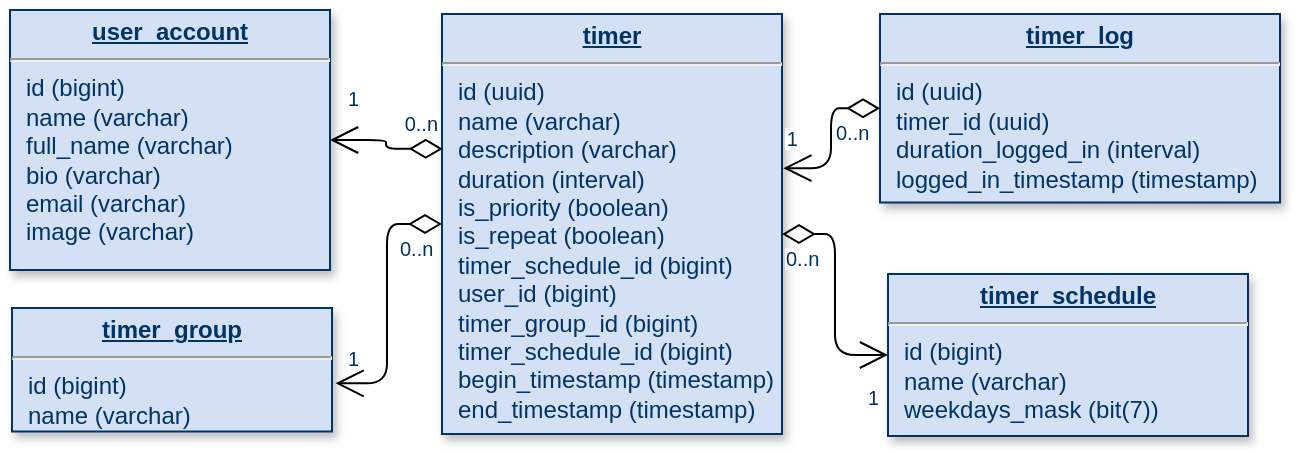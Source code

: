 <mxfile version="21.3.7" type="device">
  <diagram name="Page-1" id="efa7a0a1-bf9b-a30e-e6df-94a7791c09e9">
    <mxGraphModel dx="819" dy="482" grid="1" gridSize="10" guides="1" tooltips="1" connect="1" arrows="1" fold="1" page="1" pageScale="1" pageWidth="826" pageHeight="1169" background="none" math="0" shadow="0">
      <root>
        <mxCell id="0" />
        <mxCell id="1" parent="0" />
        <mxCell id="20" value="&lt;p style=&quot;margin: 0px; margin-top: 4px; text-align: center; text-decoration: underline;&quot;&gt;&lt;strong&gt;timer&lt;/strong&gt;&lt;/p&gt;&lt;hr&gt;&lt;p style=&quot;margin: 0px; margin-left: 8px;&quot;&gt;id (uuid)&lt;/p&gt;&lt;p style=&quot;margin: 0px; margin-left: 8px;&quot;&gt;name (varchar)&lt;/p&gt;&lt;p style=&quot;margin: 0px; margin-left: 8px;&quot;&gt;description (varchar)&lt;/p&gt;&lt;p style=&quot;margin: 0px; margin-left: 8px;&quot;&gt;duration (interval)&lt;/p&gt;&lt;p style=&quot;margin: 0px; margin-left: 8px;&quot;&gt;is_priority (boolean)&lt;/p&gt;&lt;p style=&quot;margin: 0px; margin-left: 8px;&quot;&gt;is_repeat (boolean)&lt;/p&gt;&lt;p style=&quot;margin: 0px; margin-left: 8px;&quot;&gt;timer_schedule_id (bigint)&lt;/p&gt;&lt;p style=&quot;margin: 0px; margin-left: 8px;&quot;&gt;user_id (bigint)&lt;/p&gt;&lt;p style=&quot;margin: 0px; margin-left: 8px;&quot;&gt;timer_group_id (bigint)&lt;/p&gt;&lt;p style=&quot;margin: 0px; margin-left: 8px;&quot;&gt;timer_schedule_id (bigint)&lt;/p&gt;&lt;p style=&quot;border-color: var(--border-color); margin: 0px 0px 0px 8px;&quot;&gt;begin_timestamp (timestamp)&lt;/p&gt;&lt;p style=&quot;border-color: var(--border-color); margin: 0px 0px 0px 8px;&quot;&gt;end_timestamp (timestamp)&lt;/p&gt;" style="verticalAlign=top;align=left;overflow=fill;fontSize=12;fontFamily=Helvetica;html=1;strokeColor=#003366;shadow=1;fillColor=#D4E1F5;fontColor=#003366" parent="1" vertex="1">
          <mxGeometry x="310" y="250" width="170" height="210" as="geometry" />
        </mxCell>
        <mxCell id="21" value="&lt;p style=&quot;margin: 0px; margin-top: 4px; text-align: center; text-decoration: underline;&quot;&gt;&lt;strong&gt;user_account&lt;/strong&gt;&lt;/p&gt;&lt;hr&gt;&lt;p style=&quot;margin: 0px; margin-left: 8px;&quot;&gt;id (bigint)&lt;/p&gt;&lt;p style=&quot;margin: 0px; margin-left: 8px;&quot;&gt;name (varchar)&lt;/p&gt;&lt;p style=&quot;margin: 0px; margin-left: 8px;&quot;&gt;full_name (varchar)&lt;/p&gt;&lt;p style=&quot;margin: 0px; margin-left: 8px;&quot;&gt;bio (varchar)&lt;/p&gt;&lt;p style=&quot;margin: 0px; margin-left: 8px;&quot;&gt;email (varchar)&lt;/p&gt;&lt;p style=&quot;margin: 0px; margin-left: 8px;&quot;&gt;image (varchar)&lt;/p&gt;" style="verticalAlign=top;align=left;overflow=fill;fontSize=12;fontFamily=Helvetica;html=1;strokeColor=#003366;shadow=1;fillColor=#D4E1F5;fontColor=#003366" parent="1" vertex="1">
          <mxGeometry x="94" y="248" width="160" height="130" as="geometry" />
        </mxCell>
        <mxCell id="23" value="&lt;p style=&quot;margin: 0px; margin-top: 4px; text-align: center; text-decoration: underline;&quot;&gt;&lt;b&gt;timer_group&lt;/b&gt;&lt;/p&gt;&lt;hr&gt;&lt;p style=&quot;margin: 0px; margin-left: 8px;&quot;&gt;id (bigint)&lt;/p&gt;&lt;p style=&quot;margin: 0px; margin-left: 8px;&quot;&gt;name (varchar)&lt;/p&gt;" style="verticalAlign=top;align=left;overflow=fill;fontSize=12;fontFamily=Helvetica;html=1;strokeColor=#003366;shadow=1;fillColor=#D4E1F5;fontColor=#003366" parent="1" vertex="1">
          <mxGeometry x="95" y="397" width="160" height="61.75" as="geometry" />
        </mxCell>
        <mxCell id="24" value="&lt;p style=&quot;margin: 0px; margin-top: 4px; text-align: center; text-decoration: underline;&quot;&gt;&lt;strong&gt;timer_schedule&lt;/strong&gt;&lt;/p&gt;&lt;hr&gt;&lt;p style=&quot;margin: 0px; margin-left: 8px;&quot;&gt;id (bigint)&lt;/p&gt;&lt;p style=&quot;margin: 0px; margin-left: 8px;&quot;&gt;name (varchar)&lt;/p&gt;&lt;p style=&quot;margin: 0px; margin-left: 8px;&quot;&gt;weekdays_mask (bit(7))&lt;/p&gt;" style="verticalAlign=top;align=left;overflow=fill;fontSize=12;fontFamily=Helvetica;html=1;strokeColor=#003366;shadow=1;fillColor=#D4E1F5;fontColor=#003366" parent="1" vertex="1">
          <mxGeometry x="533" y="380" width="180" height="81" as="geometry" />
        </mxCell>
        <mxCell id="29" value="&lt;p style=&quot;margin: 0px; margin-top: 4px; text-align: center; text-decoration: underline;&quot;&gt;&lt;strong&gt;timer_log&lt;/strong&gt;&lt;/p&gt;&lt;hr&gt;&lt;p style=&quot;margin: 0px; margin-left: 8px;&quot;&gt;id (uuid)&lt;/p&gt;&lt;p style=&quot;margin: 0px; margin-left: 8px;&quot;&gt;timer_id (uuid)&lt;/p&gt;&lt;p style=&quot;margin: 0px; margin-left: 8px;&quot;&gt;duration_logged_in (interval)&lt;/p&gt;&lt;p style=&quot;margin: 0px; margin-left: 8px;&quot;&gt;logged_in_timestamp (timestamp)&lt;/p&gt;" style="verticalAlign=top;align=left;overflow=fill;fontSize=12;fontFamily=Helvetica;html=1;strokeColor=#003366;shadow=1;fillColor=#D4E1F5;fontColor=#003366" parent="1" vertex="1">
          <mxGeometry x="529" y="250" width="200" height="94.25" as="geometry" />
        </mxCell>
        <mxCell id="87" value="" style="endArrow=open;endSize=12;startArrow=diamondThin;startSize=14;startFill=0;edgeStyle=orthogonalEdgeStyle;exitX=1;exitY=0.524;exitDx=0;exitDy=0;exitPerimeter=0;" parent="1" source="20" target="24" edge="1">
          <mxGeometry x="519.36" y="200" as="geometry">
            <mxPoint x="519.36" y="200" as="sourcePoint" />
            <mxPoint x="679.36" y="200" as="targetPoint" />
          </mxGeometry>
        </mxCell>
        <mxCell id="88" value="0..n" style="resizable=0;align=left;verticalAlign=top;labelBackgroundColor=#ffffff;fontSize=10;strokeColor=#003366;shadow=1;fillColor=#D4E1F5;fontColor=#003366" parent="87" connectable="0" vertex="1">
          <mxGeometry x="-1" relative="1" as="geometry">
            <mxPoint as="offset" />
          </mxGeometry>
        </mxCell>
        <mxCell id="89" value="1" style="resizable=0;align=right;verticalAlign=top;labelBackgroundColor=#ffffff;fontSize=10;strokeColor=#003366;shadow=1;fillColor=#D4E1F5;fontColor=#003366" parent="87" connectable="0" vertex="1">
          <mxGeometry x="1" relative="1" as="geometry">
            <mxPoint x="-3" y="9" as="offset" />
          </mxGeometry>
        </mxCell>
        <mxCell id="99" value="" style="endArrow=open;endSize=12;startArrow=diamondThin;startSize=14;startFill=0;edgeStyle=orthogonalEdgeStyle;entryX=1.004;entryY=0.367;entryDx=0;entryDy=0;entryPerimeter=0;" parent="1" source="29" target="20" edge="1">
          <mxGeometry x="369.36" y="341" as="geometry">
            <mxPoint x="369.36" y="341" as="sourcePoint" />
            <mxPoint x="529.36" y="341" as="targetPoint" />
            <Array as="points" />
          </mxGeometry>
        </mxCell>
        <mxCell id="100" value="0..n" style="resizable=0;align=left;verticalAlign=top;labelBackgroundColor=#ffffff;fontSize=10;strokeColor=#003366;shadow=1;fillColor=#D4E1F5;fontColor=#003366" parent="99" connectable="0" vertex="1">
          <mxGeometry x="-1" relative="1" as="geometry">
            <mxPoint x="-24" as="offset" />
          </mxGeometry>
        </mxCell>
        <mxCell id="101" value="1" style="resizable=0;align=right;verticalAlign=top;labelBackgroundColor=#ffffff;fontSize=10;strokeColor=#003366;shadow=1;fillColor=#D4E1F5;fontColor=#003366" parent="99" connectable="0" vertex="1">
          <mxGeometry x="1" relative="1" as="geometry">
            <mxPoint x="9" y="-27" as="offset" />
          </mxGeometry>
        </mxCell>
        <mxCell id="SENljcjLXoPM3VzPWneW-114" value="" style="endArrow=open;endSize=12;startArrow=diamondThin;startSize=14;startFill=0;edgeStyle=orthogonalEdgeStyle;exitX=0;exitY=0.5;exitDx=0;exitDy=0;entryX=1.011;entryY=0.61;entryDx=0;entryDy=0;entryPerimeter=0;" parent="1" source="20" target="23" edge="1">
          <mxGeometry x="180" y="220" as="geometry">
            <mxPoint x="570" y="220" as="sourcePoint" />
            <mxPoint x="170" y="410" as="targetPoint" />
          </mxGeometry>
        </mxCell>
        <mxCell id="SENljcjLXoPM3VzPWneW-115" value="0..n" style="resizable=0;align=left;verticalAlign=top;labelBackgroundColor=#ffffff;fontSize=10;strokeColor=#003366;shadow=1;fillColor=#D4E1F5;fontColor=#003366" parent="SENljcjLXoPM3VzPWneW-114" connectable="0" vertex="1">
          <mxGeometry x="-1" relative="1" as="geometry">
            <mxPoint x="-23" as="offset" />
          </mxGeometry>
        </mxCell>
        <mxCell id="SENljcjLXoPM3VzPWneW-116" value="" style="endArrow=open;endSize=12;startArrow=diamondThin;startSize=14;startFill=0;edgeStyle=orthogonalEdgeStyle;entryX=1;entryY=0.5;entryDx=0;entryDy=0;exitX=0.002;exitY=0.321;exitDx=0;exitDy=0;exitPerimeter=0;" parent="1" source="20" target="21" edge="1">
          <mxGeometry x="-206" y="345" as="geometry">
            <mxPoint x="250" y="330" as="sourcePoint" />
            <mxPoint x="141" y="259.0" as="targetPoint" />
          </mxGeometry>
        </mxCell>
        <mxCell id="SENljcjLXoPM3VzPWneW-117" value="0..n" style="resizable=0;align=left;verticalAlign=top;labelBackgroundColor=#ffffff;fontSize=10;strokeColor=#003366;shadow=1;fillColor=#D4E1F5;fontColor=#003366" parent="SENljcjLXoPM3VzPWneW-116" connectable="0" vertex="1">
          <mxGeometry x="-1" relative="1" as="geometry">
            <mxPoint x="-21" y="-25" as="offset" />
          </mxGeometry>
        </mxCell>
        <mxCell id="SENljcjLXoPM3VzPWneW-120" value="1" style="resizable=0;align=right;verticalAlign=top;labelBackgroundColor=#ffffff;fontSize=10;strokeColor=#003366;shadow=1;fillColor=#D4E1F5;fontColor=#003366" parent="1" connectable="0" vertex="1">
          <mxGeometry x="270.003" y="410.002" as="geometry" />
        </mxCell>
        <mxCell id="SENljcjLXoPM3VzPWneW-121" value="1" style="resizable=0;align=right;verticalAlign=top;labelBackgroundColor=#ffffff;fontSize=10;strokeColor=#003366;shadow=1;fillColor=#D4E1F5;fontColor=#003366" parent="1" connectable="0" vertex="1">
          <mxGeometry x="270.003" y="280.002" as="geometry" />
        </mxCell>
      </root>
    </mxGraphModel>
  </diagram>
</mxfile>
